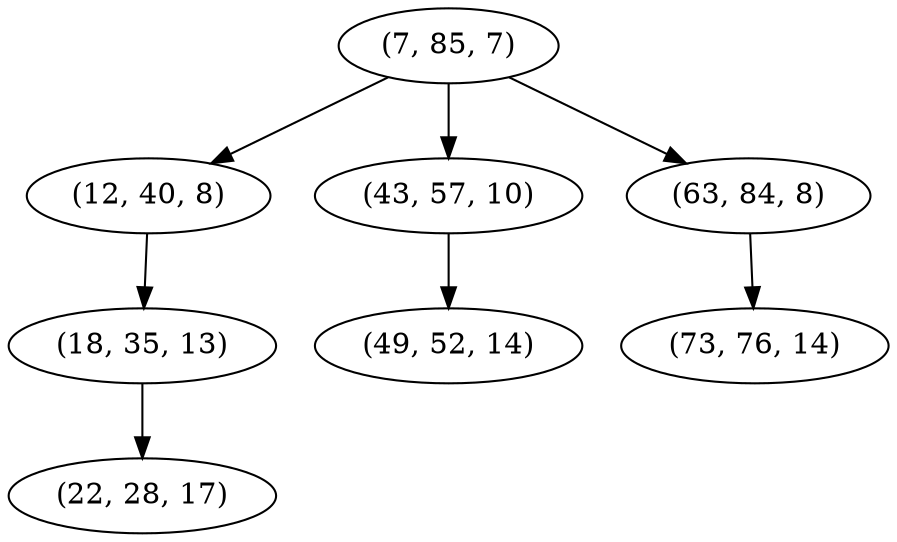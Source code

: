 digraph tree {
    "(7, 85, 7)";
    "(12, 40, 8)";
    "(18, 35, 13)";
    "(22, 28, 17)";
    "(43, 57, 10)";
    "(49, 52, 14)";
    "(63, 84, 8)";
    "(73, 76, 14)";
    "(7, 85, 7)" -> "(12, 40, 8)";
    "(7, 85, 7)" -> "(43, 57, 10)";
    "(7, 85, 7)" -> "(63, 84, 8)";
    "(12, 40, 8)" -> "(18, 35, 13)";
    "(18, 35, 13)" -> "(22, 28, 17)";
    "(43, 57, 10)" -> "(49, 52, 14)";
    "(63, 84, 8)" -> "(73, 76, 14)";
}
